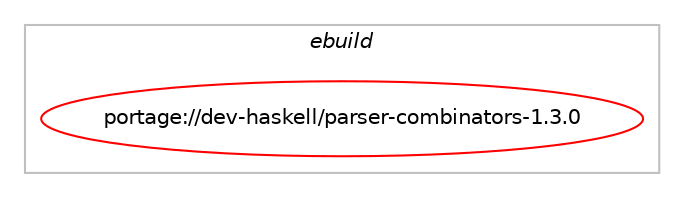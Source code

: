 digraph prolog {

# *************
# Graph options
# *************

newrank=true;
concentrate=true;
compound=true;
graph [rankdir=LR,fontname=Helvetica,fontsize=10,ranksep=1.5];#, ranksep=2.5, nodesep=0.2];
edge  [arrowhead=vee];
node  [fontname=Helvetica,fontsize=10];

# **********
# The ebuild
# **********

subgraph cluster_leftcol {
color=gray;
label=<<i>ebuild</i>>;
id [label="portage://dev-haskell/parser-combinators-1.3.0", color=red, width=4, href="../dev-haskell/parser-combinators-1.3.0.svg"];
}

# ****************
# The dependencies
# ****************

subgraph cluster_midcol {
color=gray;
label=<<i>dependencies</i>>;
subgraph cluster_compile {
fillcolor="#eeeeee";
style=filled;
label=<<i>compile</i>>;
# *** BEGIN UNKNOWN DEPENDENCY TYPE (TODO) ***
# id -> equal(use_conditional_group(positive,hscolour,portage://dev-haskell/parser-combinators-1.3.0,[package_dependency(portage://dev-haskell/parser-combinators-1.3.0,install,no,dev-haskell,hscolour,none,[,,],[],[])]))
# *** END UNKNOWN DEPENDENCY TYPE (TODO) ***

# *** BEGIN UNKNOWN DEPENDENCY TYPE (TODO) ***
# id -> equal(use_conditional_group(positive,test,portage://dev-haskell/parser-combinators-1.3.0,[package_dependency(portage://dev-haskell/parser-combinators-1.3.0,install,no,dev-haskell,hspec,greaterequal,[2.0,,,2.0],[],[]),package_dependency(portage://dev-haskell/parser-combinators-1.3.0,install,no,dev-haskell,hspec,smaller,[3.0,,,3.0],[],[]),package_dependency(portage://dev-haskell/parser-combinators-1.3.0,install,no,dev-haskell,hspec-expectations,greaterequal,[0.8,,,0.8],[],[]),package_dependency(portage://dev-haskell/parser-combinators-1.3.0,install,no,dev-haskell,hspec-expectations,smaller,[0.9,,,0.9],[],[]),package_dependency(portage://dev-haskell/parser-combinators-1.3.0,install,no,dev-haskell,hspec-megaparsec,greaterequal,[2.0,,,2.0],[],[]),package_dependency(portage://dev-haskell/parser-combinators-1.3.0,install,no,dev-haskell,hspec-megaparsec,smaller,[3.0,,,3.0],[],[]),package_dependency(portage://dev-haskell/parser-combinators-1.3.0,install,no,dev-haskell,megaparsec,greaterequal,[8.0,,,8.0],[],[]),package_dependency(portage://dev-haskell/parser-combinators-1.3.0,install,no,dev-haskell,megaparsec,smaller,[10.0,,,10.0],[],[]),package_dependency(portage://dev-haskell/parser-combinators-1.3.0,install,no,dev-haskell,megaparsec-tests,greaterequal,[8.0,,,8.0],[],[]),package_dependency(portage://dev-haskell/parser-combinators-1.3.0,install,no,dev-haskell,megaparsec-tests,smaller,[10.0,,,10.0],[],[]),package_dependency(portage://dev-haskell/parser-combinators-1.3.0,install,no,dev-haskell,quickcheck,greaterequal,[2.7,,,2.7],[],[]),package_dependency(portage://dev-haskell/parser-combinators-1.3.0,install,no,dev-haskell,quickcheck,smaller,[2.15,,,2.15],[],[])]))
# *** END UNKNOWN DEPENDENCY TYPE (TODO) ***

# *** BEGIN UNKNOWN DEPENDENCY TYPE (TODO) ***
# id -> equal(package_dependency(portage://dev-haskell/parser-combinators-1.3.0,install,no,dev-haskell,cabal,greaterequal,[2.4.0.1,,,2.4.0.1],[],[]))
# *** END UNKNOWN DEPENDENCY TYPE (TODO) ***

# *** BEGIN UNKNOWN DEPENDENCY TYPE (TODO) ***
# id -> equal(package_dependency(portage://dev-haskell/parser-combinators-1.3.0,install,no,dev-lang,ghc,greaterequal,[8.6.3,,,8.6.3],any_same_slot,[]))
# *** END UNKNOWN DEPENDENCY TYPE (TODO) ***

}
subgraph cluster_compileandrun {
fillcolor="#eeeeee";
style=filled;
label=<<i>compile and run</i>>;
}
subgraph cluster_run {
fillcolor="#eeeeee";
style=filled;
label=<<i>run</i>>;
# *** BEGIN UNKNOWN DEPENDENCY TYPE (TODO) ***
# id -> equal(package_dependency(portage://dev-haskell/parser-combinators-1.3.0,run,no,dev-lang,ghc,greaterequal,[8.6.3,,,8.6.3],any_same_slot,[]))
# *** END UNKNOWN DEPENDENCY TYPE (TODO) ***

# *** BEGIN UNKNOWN DEPENDENCY TYPE (TODO) ***
# id -> equal(package_dependency(portage://dev-haskell/parser-combinators-1.3.0,run,no,dev-lang,ghc,none,[,,],any_same_slot,[use(optenable(profile),none)]))
# *** END UNKNOWN DEPENDENCY TYPE (TODO) ***

}
}

# **************
# The candidates
# **************

subgraph cluster_choices {
rank=same;
color=gray;
label=<<i>candidates</i>>;

}

}
